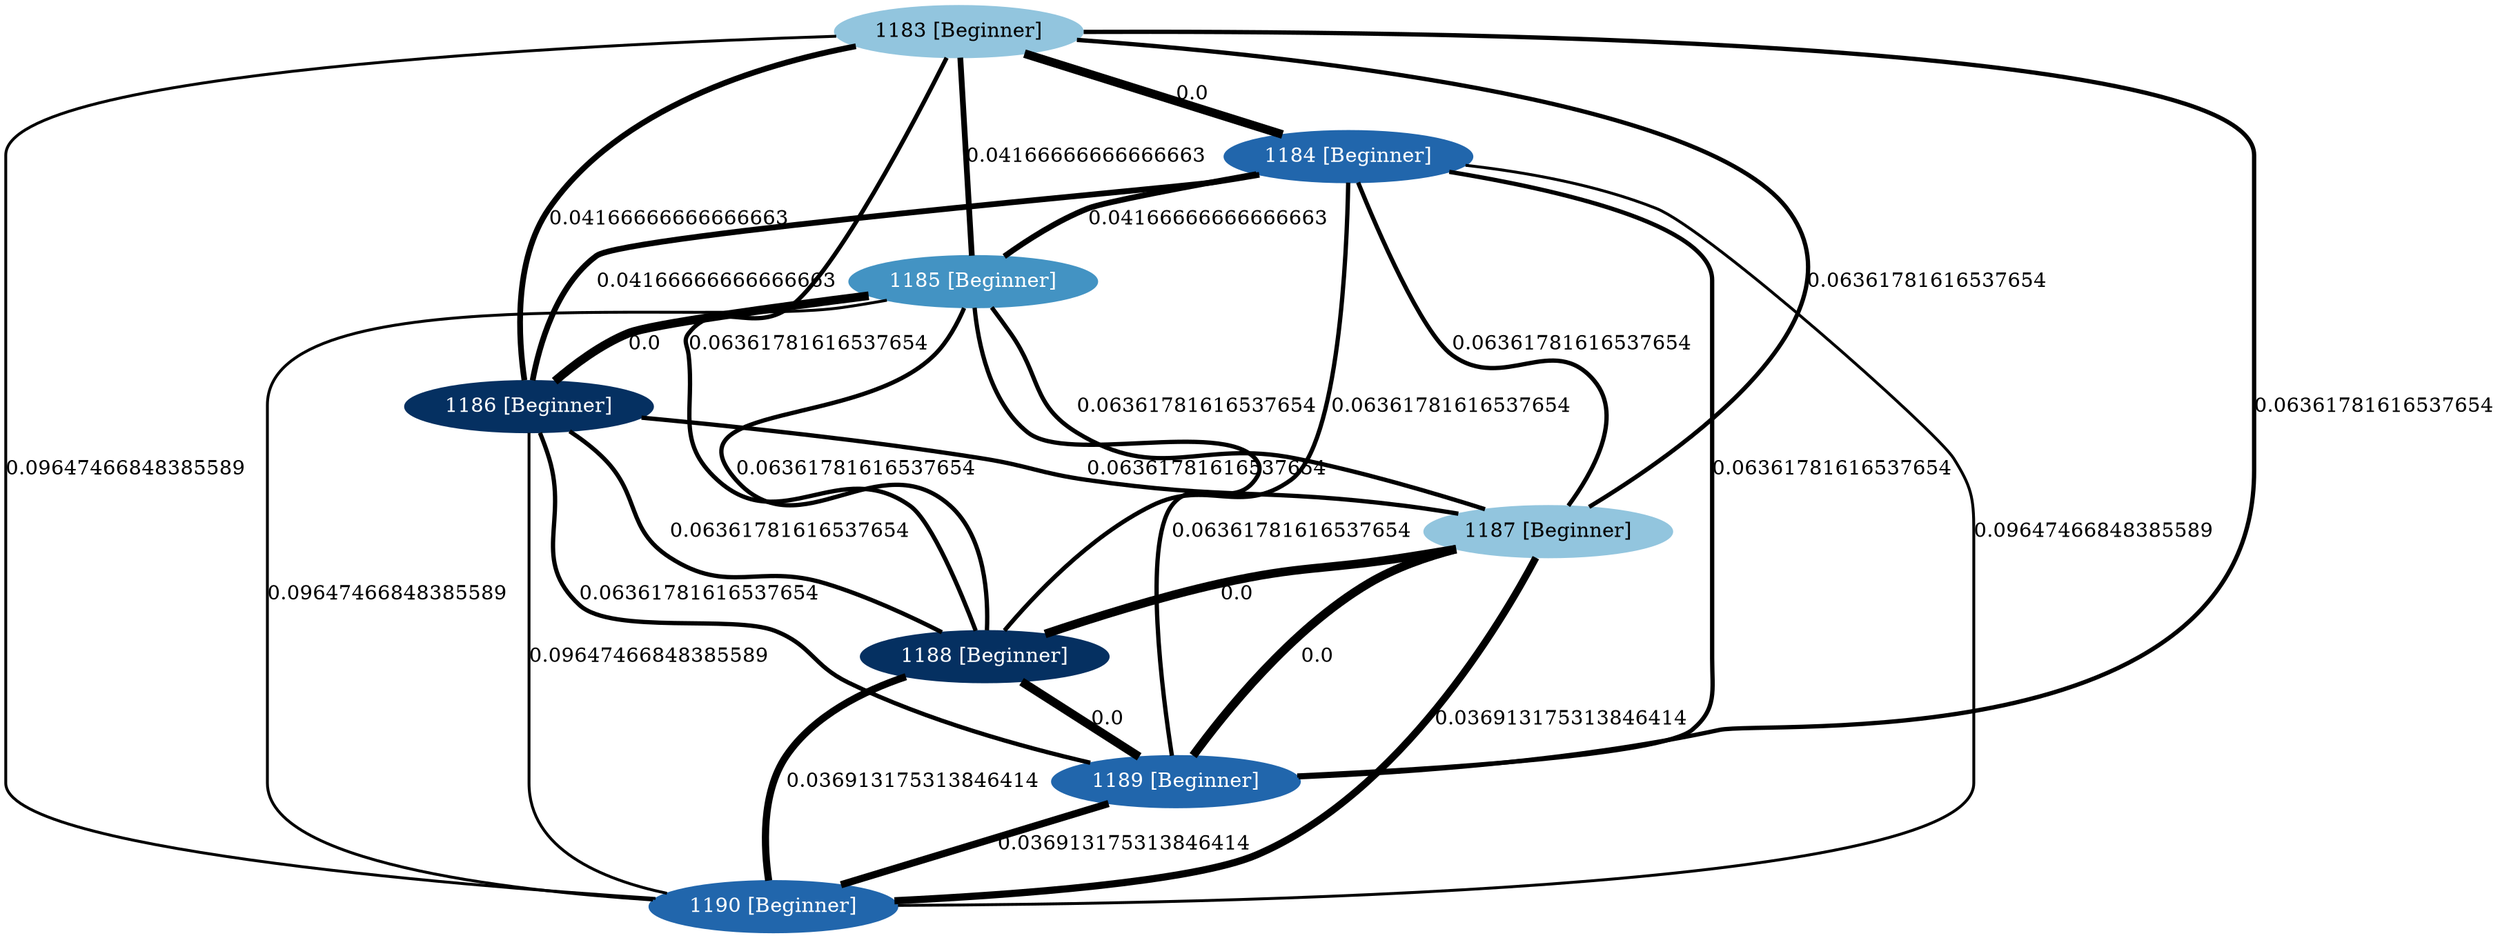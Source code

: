 graph "Co-ocurrence graph (problems)" {
	node [style=filled]
	1183 [label="1183 [Beginner]" color="#92C5DE" fillcolor="#92C5DE" fontcolor=black]
	1184 [label="1184 [Beginner]" color="#2166AC" fillcolor="#2166AC" fontcolor=white]
	1183 -- 1184 [label=0.0 style="setlinewidth(6.000000)" weight=6]
	1185 [label="1185 [Beginner]" color="#4393C3" fillcolor="#4393C3" fontcolor=white]
	1183 -- 1185 [label=0.04166666666666663 style="setlinewidth(4.000000)" weight=5]
	1186 [label="1186 [Beginner]" color="#053061" fillcolor="#053061" fontcolor=white]
	1183 -- 1186 [label=0.04166666666666663 style="setlinewidth(4.000000)" weight=5]
	1187 [label="1187 [Beginner]" color="#92C5DE" fillcolor="#92C5DE" fontcolor=black]
	1183 -- 1187 [label=0.06361781616537654 style="setlinewidth(3.000000)" weight=4]
	1188 [label="1188 [Beginner]" color="#053061" fillcolor="#053061" fontcolor=white]
	1183 -- 1188 [label=0.06361781616537654 style="setlinewidth(3.000000)" weight=4]
	1189 [label="1189 [Beginner]" color="#2166AC" fillcolor="#2166AC" fontcolor=white]
	1183 -- 1189 [label=0.06361781616537654 style="setlinewidth(3.000000)" weight=4]
	1190 [label="1190 [Beginner]" color="#2166AC" fillcolor="#2166AC" fontcolor=white]
	1183 -- 1190 [label=0.09647466848385589 style="setlinewidth(2.000000)" weight=4]
	1184 -- 1185 [label=0.04166666666666663 style="setlinewidth(4.000000)" weight=5]
	1184 -- 1186 [label=0.04166666666666663 style="setlinewidth(4.000000)" weight=5]
	1184 -- 1187 [label=0.06361781616537654 style="setlinewidth(3.000000)" weight=4]
	1184 -- 1188 [label=0.06361781616537654 style="setlinewidth(3.000000)" weight=4]
	1184 -- 1189 [label=0.06361781616537654 style="setlinewidth(3.000000)" weight=4]
	1184 -- 1190 [label=0.09647466848385589 style="setlinewidth(2.000000)" weight=4]
	1185 -- 1186 [label=0.0 style="setlinewidth(6.000000)" weight=6]
	1185 -- 1187 [label=0.06361781616537654 style="setlinewidth(3.000000)" weight=4]
	1185 -- 1188 [label=0.06361781616537654 style="setlinewidth(3.000000)" weight=4]
	1185 -- 1189 [label=0.06361781616537654 style="setlinewidth(3.000000)" weight=4]
	1185 -- 1190 [label=0.09647466848385589 style="setlinewidth(2.000000)" weight=4]
	1186 -- 1187 [label=0.06361781616537654 style="setlinewidth(3.000000)" weight=4]
	1186 -- 1188 [label=0.06361781616537654 style="setlinewidth(3.000000)" weight=4]
	1186 -- 1189 [label=0.06361781616537654 style="setlinewidth(3.000000)" weight=4]
	1186 -- 1190 [label=0.09647466848385589 style="setlinewidth(2.000000)" weight=4]
	1187 -- 1188 [label=0.0 style="setlinewidth(6.000000)" weight=6]
	1187 -- 1189 [label=0.0 style="setlinewidth(6.000000)" weight=6]
	1187 -- 1190 [label=0.036913175313846414 style="setlinewidth(5.000000)" weight=5]
	1188 -- 1189 [label=0.0 style="setlinewidth(6.000000)" weight=6]
	1188 -- 1190 [label=0.036913175313846414 style="setlinewidth(5.000000)" weight=5]
	1189 -- 1190 [label=0.036913175313846414 style="setlinewidth(5.000000)" weight=5]
}
